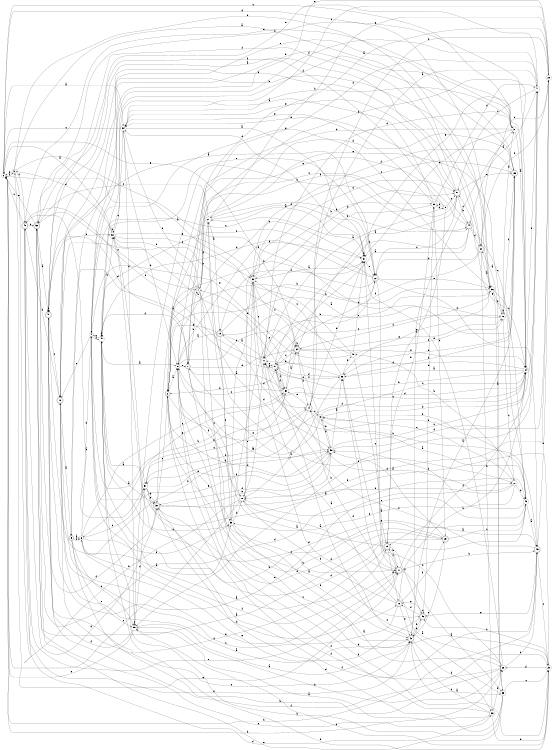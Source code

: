 digraph n48_8 {
__start0 [label="" shape="none"];

rankdir=LR;
size="8,5";

s0 [style="filled", color="black", fillcolor="white" shape="circle", label="0"];
s1 [style="filled", color="black", fillcolor="white" shape="circle", label="1"];
s2 [style="rounded,filled", color="black", fillcolor="white" shape="doublecircle", label="2"];
s3 [style="filled", color="black", fillcolor="white" shape="circle", label="3"];
s4 [style="filled", color="black", fillcolor="white" shape="circle", label="4"];
s5 [style="rounded,filled", color="black", fillcolor="white" shape="doublecircle", label="5"];
s6 [style="filled", color="black", fillcolor="white" shape="circle", label="6"];
s7 [style="rounded,filled", color="black", fillcolor="white" shape="doublecircle", label="7"];
s8 [style="filled", color="black", fillcolor="white" shape="circle", label="8"];
s9 [style="filled", color="black", fillcolor="white" shape="circle", label="9"];
s10 [style="rounded,filled", color="black", fillcolor="white" shape="doublecircle", label="10"];
s11 [style="filled", color="black", fillcolor="white" shape="circle", label="11"];
s12 [style="rounded,filled", color="black", fillcolor="white" shape="doublecircle", label="12"];
s13 [style="filled", color="black", fillcolor="white" shape="circle", label="13"];
s14 [style="rounded,filled", color="black", fillcolor="white" shape="doublecircle", label="14"];
s15 [style="rounded,filled", color="black", fillcolor="white" shape="doublecircle", label="15"];
s16 [style="filled", color="black", fillcolor="white" shape="circle", label="16"];
s17 [style="rounded,filled", color="black", fillcolor="white" shape="doublecircle", label="17"];
s18 [style="filled", color="black", fillcolor="white" shape="circle", label="18"];
s19 [style="rounded,filled", color="black", fillcolor="white" shape="doublecircle", label="19"];
s20 [style="rounded,filled", color="black", fillcolor="white" shape="doublecircle", label="20"];
s21 [style="filled", color="black", fillcolor="white" shape="circle", label="21"];
s22 [style="rounded,filled", color="black", fillcolor="white" shape="doublecircle", label="22"];
s23 [style="filled", color="black", fillcolor="white" shape="circle", label="23"];
s24 [style="filled", color="black", fillcolor="white" shape="circle", label="24"];
s25 [style="rounded,filled", color="black", fillcolor="white" shape="doublecircle", label="25"];
s26 [style="filled", color="black", fillcolor="white" shape="circle", label="26"];
s27 [style="filled", color="black", fillcolor="white" shape="circle", label="27"];
s28 [style="filled", color="black", fillcolor="white" shape="circle", label="28"];
s29 [style="rounded,filled", color="black", fillcolor="white" shape="doublecircle", label="29"];
s30 [style="rounded,filled", color="black", fillcolor="white" shape="doublecircle", label="30"];
s31 [style="filled", color="black", fillcolor="white" shape="circle", label="31"];
s32 [style="filled", color="black", fillcolor="white" shape="circle", label="32"];
s33 [style="filled", color="black", fillcolor="white" shape="circle", label="33"];
s34 [style="rounded,filled", color="black", fillcolor="white" shape="doublecircle", label="34"];
s35 [style="filled", color="black", fillcolor="white" shape="circle", label="35"];
s36 [style="filled", color="black", fillcolor="white" shape="circle", label="36"];
s37 [style="filled", color="black", fillcolor="white" shape="circle", label="37"];
s38 [style="filled", color="black", fillcolor="white" shape="circle", label="38"];
s39 [style="filled", color="black", fillcolor="white" shape="circle", label="39"];
s40 [style="filled", color="black", fillcolor="white" shape="circle", label="40"];
s41 [style="filled", color="black", fillcolor="white" shape="circle", label="41"];
s42 [style="rounded,filled", color="black", fillcolor="white" shape="doublecircle", label="42"];
s43 [style="filled", color="black", fillcolor="white" shape="circle", label="43"];
s44 [style="rounded,filled", color="black", fillcolor="white" shape="doublecircle", label="44"];
s45 [style="rounded,filled", color="black", fillcolor="white" shape="doublecircle", label="45"];
s46 [style="rounded,filled", color="black", fillcolor="white" shape="doublecircle", label="46"];
s47 [style="rounded,filled", color="black", fillcolor="white" shape="doublecircle", label="47"];
s48 [style="rounded,filled", color="black", fillcolor="white" shape="doublecircle", label="48"];
s49 [style="filled", color="black", fillcolor="white" shape="circle", label="49"];
s50 [style="rounded,filled", color="black", fillcolor="white" shape="doublecircle", label="50"];
s51 [style="filled", color="black", fillcolor="white" shape="circle", label="51"];
s52 [style="filled", color="black", fillcolor="white" shape="circle", label="52"];
s53 [style="filled", color="black", fillcolor="white" shape="circle", label="53"];
s54 [style="filled", color="black", fillcolor="white" shape="circle", label="54"];
s55 [style="filled", color="black", fillcolor="white" shape="circle", label="55"];
s56 [style="filled", color="black", fillcolor="white" shape="circle", label="56"];
s57 [style="filled", color="black", fillcolor="white" shape="circle", label="57"];
s58 [style="filled", color="black", fillcolor="white" shape="circle", label="58"];
s59 [style="rounded,filled", color="black", fillcolor="white" shape="doublecircle", label="59"];
s0 -> s54 [label="a"];
s0 -> s26 [label="b"];
s0 -> s31 [label="c"];
s0 -> s36 [label="d"];
s0 -> s34 [label="e"];
s0 -> s3 [label="f"];
s1 -> s46 [label="a"];
s1 -> s24 [label="b"];
s1 -> s42 [label="c"];
s1 -> s58 [label="d"];
s1 -> s52 [label="e"];
s1 -> s21 [label="f"];
s2 -> s8 [label="a"];
s2 -> s29 [label="b"];
s2 -> s50 [label="c"];
s2 -> s58 [label="d"];
s2 -> s35 [label="e"];
s2 -> s24 [label="f"];
s3 -> s20 [label="a"];
s3 -> s36 [label="b"];
s3 -> s48 [label="c"];
s3 -> s25 [label="d"];
s3 -> s17 [label="e"];
s3 -> s0 [label="f"];
s4 -> s15 [label="a"];
s4 -> s14 [label="b"];
s4 -> s12 [label="c"];
s4 -> s49 [label="d"];
s4 -> s36 [label="e"];
s4 -> s17 [label="f"];
s5 -> s6 [label="a"];
s5 -> s26 [label="b"];
s5 -> s55 [label="c"];
s5 -> s25 [label="d"];
s5 -> s55 [label="e"];
s5 -> s6 [label="f"];
s6 -> s35 [label="a"];
s6 -> s4 [label="b"];
s6 -> s51 [label="c"];
s6 -> s10 [label="d"];
s6 -> s53 [label="e"];
s6 -> s35 [label="f"];
s7 -> s53 [label="a"];
s7 -> s1 [label="b"];
s7 -> s18 [label="c"];
s7 -> s47 [label="d"];
s7 -> s34 [label="e"];
s7 -> s17 [label="f"];
s8 -> s58 [label="a"];
s8 -> s37 [label="b"];
s8 -> s34 [label="c"];
s8 -> s37 [label="d"];
s8 -> s7 [label="e"];
s8 -> s23 [label="f"];
s9 -> s11 [label="a"];
s9 -> s39 [label="b"];
s9 -> s50 [label="c"];
s9 -> s32 [label="d"];
s9 -> s2 [label="e"];
s9 -> s15 [label="f"];
s10 -> s11 [label="a"];
s10 -> s24 [label="b"];
s10 -> s12 [label="c"];
s10 -> s18 [label="d"];
s10 -> s42 [label="e"];
s10 -> s29 [label="f"];
s11 -> s19 [label="a"];
s11 -> s22 [label="b"];
s11 -> s57 [label="c"];
s11 -> s31 [label="d"];
s11 -> s48 [label="e"];
s11 -> s56 [label="f"];
s12 -> s5 [label="a"];
s12 -> s36 [label="b"];
s12 -> s42 [label="c"];
s12 -> s52 [label="d"];
s12 -> s17 [label="e"];
s12 -> s48 [label="f"];
s13 -> s43 [label="a"];
s13 -> s58 [label="b"];
s13 -> s24 [label="c"];
s13 -> s24 [label="d"];
s13 -> s7 [label="e"];
s13 -> s34 [label="f"];
s14 -> s41 [label="a"];
s14 -> s51 [label="b"];
s14 -> s13 [label="c"];
s14 -> s37 [label="d"];
s14 -> s53 [label="e"];
s14 -> s51 [label="f"];
s15 -> s21 [label="a"];
s15 -> s17 [label="b"];
s15 -> s47 [label="c"];
s15 -> s10 [label="d"];
s15 -> s39 [label="e"];
s15 -> s46 [label="f"];
s16 -> s2 [label="a"];
s16 -> s16 [label="b"];
s16 -> s27 [label="c"];
s16 -> s31 [label="d"];
s16 -> s21 [label="e"];
s16 -> s25 [label="f"];
s17 -> s33 [label="a"];
s17 -> s45 [label="b"];
s17 -> s15 [label="c"];
s17 -> s14 [label="d"];
s17 -> s37 [label="e"];
s17 -> s24 [label="f"];
s18 -> s17 [label="a"];
s18 -> s3 [label="b"];
s18 -> s0 [label="c"];
s18 -> s32 [label="d"];
s18 -> s11 [label="e"];
s18 -> s8 [label="f"];
s19 -> s8 [label="a"];
s19 -> s22 [label="b"];
s19 -> s16 [label="c"];
s19 -> s14 [label="d"];
s19 -> s2 [label="e"];
s19 -> s35 [label="f"];
s20 -> s36 [label="a"];
s20 -> s38 [label="b"];
s20 -> s28 [label="c"];
s20 -> s22 [label="d"];
s20 -> s47 [label="e"];
s20 -> s57 [label="f"];
s21 -> s19 [label="a"];
s21 -> s44 [label="b"];
s21 -> s59 [label="c"];
s21 -> s22 [label="d"];
s21 -> s28 [label="e"];
s21 -> s27 [label="f"];
s22 -> s15 [label="a"];
s22 -> s30 [label="b"];
s22 -> s49 [label="c"];
s22 -> s49 [label="d"];
s22 -> s36 [label="e"];
s22 -> s45 [label="f"];
s23 -> s52 [label="a"];
s23 -> s8 [label="b"];
s23 -> s46 [label="c"];
s23 -> s26 [label="d"];
s23 -> s49 [label="e"];
s23 -> s55 [label="f"];
s24 -> s56 [label="a"];
s24 -> s57 [label="b"];
s24 -> s11 [label="c"];
s24 -> s11 [label="d"];
s24 -> s37 [label="e"];
s24 -> s41 [label="f"];
s25 -> s42 [label="a"];
s25 -> s56 [label="b"];
s25 -> s32 [label="c"];
s25 -> s1 [label="d"];
s25 -> s12 [label="e"];
s25 -> s32 [label="f"];
s26 -> s56 [label="a"];
s26 -> s55 [label="b"];
s26 -> s45 [label="c"];
s26 -> s56 [label="d"];
s26 -> s37 [label="e"];
s26 -> s2 [label="f"];
s27 -> s57 [label="a"];
s27 -> s40 [label="b"];
s27 -> s13 [label="c"];
s27 -> s43 [label="d"];
s27 -> s18 [label="e"];
s27 -> s35 [label="f"];
s28 -> s7 [label="a"];
s28 -> s20 [label="b"];
s28 -> s54 [label="c"];
s28 -> s14 [label="d"];
s28 -> s4 [label="e"];
s28 -> s14 [label="f"];
s29 -> s59 [label="a"];
s29 -> s49 [label="b"];
s29 -> s43 [label="c"];
s29 -> s58 [label="d"];
s29 -> s42 [label="e"];
s29 -> s30 [label="f"];
s30 -> s49 [label="a"];
s30 -> s28 [label="b"];
s30 -> s2 [label="c"];
s30 -> s48 [label="d"];
s30 -> s58 [label="e"];
s30 -> s45 [label="f"];
s31 -> s24 [label="a"];
s31 -> s54 [label="b"];
s31 -> s37 [label="c"];
s31 -> s2 [label="d"];
s31 -> s48 [label="e"];
s31 -> s49 [label="f"];
s32 -> s37 [label="a"];
s32 -> s45 [label="b"];
s32 -> s11 [label="c"];
s32 -> s50 [label="d"];
s32 -> s18 [label="e"];
s32 -> s34 [label="f"];
s33 -> s20 [label="a"];
s33 -> s49 [label="b"];
s33 -> s23 [label="c"];
s33 -> s30 [label="d"];
s33 -> s59 [label="e"];
s33 -> s57 [label="f"];
s34 -> s50 [label="a"];
s34 -> s34 [label="b"];
s34 -> s57 [label="c"];
s34 -> s14 [label="d"];
s34 -> s16 [label="e"];
s34 -> s24 [label="f"];
s35 -> s26 [label="a"];
s35 -> s39 [label="b"];
s35 -> s52 [label="c"];
s35 -> s18 [label="d"];
s35 -> s36 [label="e"];
s35 -> s42 [label="f"];
s36 -> s33 [label="a"];
s36 -> s2 [label="b"];
s36 -> s24 [label="c"];
s36 -> s16 [label="d"];
s36 -> s56 [label="e"];
s36 -> s34 [label="f"];
s37 -> s21 [label="a"];
s37 -> s37 [label="b"];
s37 -> s4 [label="c"];
s37 -> s54 [label="d"];
s37 -> s22 [label="e"];
s37 -> s19 [label="f"];
s38 -> s55 [label="a"];
s38 -> s26 [label="b"];
s38 -> s42 [label="c"];
s38 -> s23 [label="d"];
s38 -> s59 [label="e"];
s38 -> s8 [label="f"];
s39 -> s52 [label="a"];
s39 -> s29 [label="b"];
s39 -> s9 [label="c"];
s39 -> s41 [label="d"];
s39 -> s54 [label="e"];
s39 -> s11 [label="f"];
s40 -> s0 [label="a"];
s40 -> s12 [label="b"];
s40 -> s17 [label="c"];
s40 -> s37 [label="d"];
s40 -> s4 [label="e"];
s40 -> s16 [label="f"];
s41 -> s44 [label="a"];
s41 -> s55 [label="b"];
s41 -> s50 [label="c"];
s41 -> s4 [label="d"];
s41 -> s47 [label="e"];
s41 -> s8 [label="f"];
s42 -> s33 [label="a"];
s42 -> s46 [label="b"];
s42 -> s31 [label="c"];
s42 -> s32 [label="d"];
s42 -> s6 [label="e"];
s42 -> s38 [label="f"];
s43 -> s45 [label="a"];
s43 -> s13 [label="b"];
s43 -> s18 [label="c"];
s43 -> s49 [label="d"];
s43 -> s50 [label="e"];
s43 -> s58 [label="f"];
s44 -> s53 [label="a"];
s44 -> s57 [label="b"];
s44 -> s43 [label="c"];
s44 -> s20 [label="d"];
s44 -> s54 [label="e"];
s44 -> s59 [label="f"];
s45 -> s15 [label="a"];
s45 -> s0 [label="b"];
s45 -> s23 [label="c"];
s45 -> s28 [label="d"];
s45 -> s46 [label="e"];
s45 -> s11 [label="f"];
s46 -> s12 [label="a"];
s46 -> s42 [label="b"];
s46 -> s46 [label="c"];
s46 -> s39 [label="d"];
s46 -> s10 [label="e"];
s46 -> s10 [label="f"];
s47 -> s22 [label="a"];
s47 -> s58 [label="b"];
s47 -> s12 [label="c"];
s47 -> s47 [label="d"];
s47 -> s27 [label="e"];
s47 -> s23 [label="f"];
s48 -> s51 [label="a"];
s48 -> s59 [label="b"];
s48 -> s0 [label="c"];
s48 -> s38 [label="d"];
s48 -> s17 [label="e"];
s48 -> s42 [label="f"];
s49 -> s8 [label="a"];
s49 -> s52 [label="b"];
s49 -> s4 [label="c"];
s49 -> s49 [label="d"];
s49 -> s22 [label="e"];
s49 -> s7 [label="f"];
s50 -> s47 [label="a"];
s50 -> s44 [label="b"];
s50 -> s22 [label="c"];
s50 -> s7 [label="d"];
s50 -> s25 [label="e"];
s50 -> s59 [label="f"];
s51 -> s49 [label="a"];
s51 -> s30 [label="b"];
s51 -> s53 [label="c"];
s51 -> s43 [label="d"];
s51 -> s30 [label="e"];
s51 -> s58 [label="f"];
s52 -> s0 [label="a"];
s52 -> s52 [label="b"];
s52 -> s54 [label="c"];
s52 -> s3 [label="d"];
s52 -> s32 [label="e"];
s52 -> s32 [label="f"];
s53 -> s34 [label="a"];
s53 -> s52 [label="b"];
s53 -> s8 [label="c"];
s53 -> s24 [label="d"];
s53 -> s6 [label="e"];
s53 -> s51 [label="f"];
s54 -> s37 [label="a"];
s54 -> s8 [label="b"];
s54 -> s0 [label="c"];
s54 -> s55 [label="d"];
s54 -> s50 [label="e"];
s54 -> s1 [label="f"];
s55 -> s42 [label="a"];
s55 -> s44 [label="b"];
s55 -> s55 [label="c"];
s55 -> s51 [label="d"];
s55 -> s0 [label="e"];
s55 -> s47 [label="f"];
s56 -> s18 [label="a"];
s56 -> s40 [label="b"];
s56 -> s32 [label="c"];
s56 -> s57 [label="d"];
s56 -> s1 [label="e"];
s56 -> s25 [label="f"];
s57 -> s5 [label="a"];
s57 -> s2 [label="b"];
s57 -> s53 [label="c"];
s57 -> s34 [label="d"];
s57 -> s11 [label="e"];
s57 -> s53 [label="f"];
s58 -> s56 [label="a"];
s58 -> s13 [label="b"];
s58 -> s41 [label="c"];
s58 -> s41 [label="d"];
s58 -> s4 [label="e"];
s58 -> s30 [label="f"];
s59 -> s47 [label="a"];
s59 -> s24 [label="b"];
s59 -> s1 [label="c"];
s59 -> s43 [label="d"];
s59 -> s0 [label="e"];
s59 -> s30 [label="f"];

}